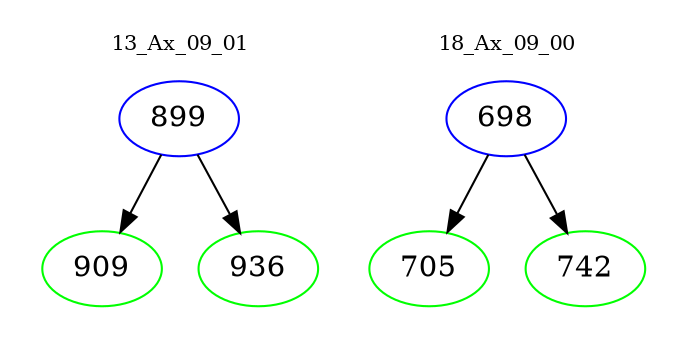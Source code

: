 digraph{
subgraph cluster_0 {
color = white
label = "13_Ax_09_01";
fontsize=10;
T0_899 [label="899", color="blue"]
T0_899 -> T0_909 [color="black"]
T0_909 [label="909", color="green"]
T0_899 -> T0_936 [color="black"]
T0_936 [label="936", color="green"]
}
subgraph cluster_1 {
color = white
label = "18_Ax_09_00";
fontsize=10;
T1_698 [label="698", color="blue"]
T1_698 -> T1_705 [color="black"]
T1_705 [label="705", color="green"]
T1_698 -> T1_742 [color="black"]
T1_742 [label="742", color="green"]
}
}
